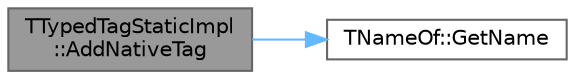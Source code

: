 digraph "TTypedTagStaticImpl::AddNativeTag"
{
 // INTERACTIVE_SVG=YES
 // LATEX_PDF_SIZE
  bgcolor="transparent";
  edge [fontname=Helvetica,fontsize=10,labelfontname=Helvetica,labelfontsize=10];
  node [fontname=Helvetica,fontsize=10,shape=box,height=0.2,width=0.4];
  rankdir="LR";
  Node1 [id="Node000001",label="TTypedTagStaticImpl\l::AddNativeTag",height=0.2,width=0.4,color="gray40", fillcolor="grey60", style="filled", fontcolor="black",tooltip=" "];
  Node1 -> Node2 [id="edge1_Node000001_Node000002",color="steelblue1",style="solid",tooltip=" "];
  Node2 [id="Node000002",label="TNameOf::GetName",height=0.2,width=0.4,color="grey40", fillcolor="white", style="filled",URL="$df/d4a/structTNameOf.html#ac745fde27f8eb32803d4b4b8245fc6e2",tooltip=" "];
}
